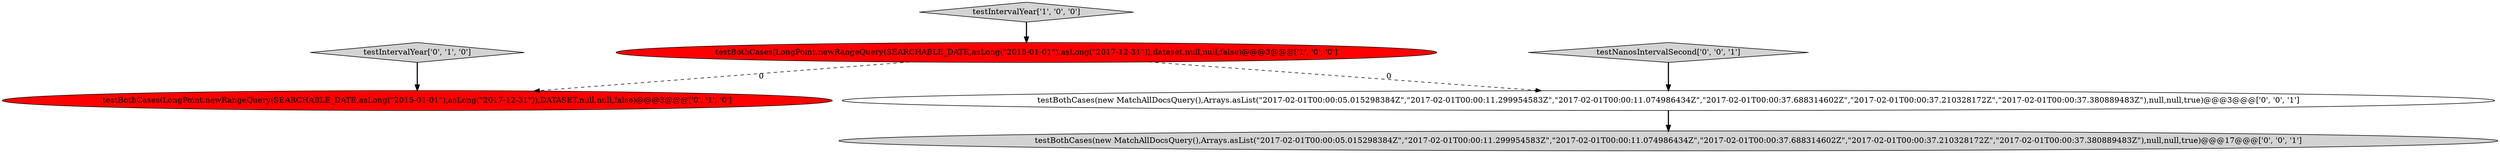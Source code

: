 digraph {
5 [style = filled, label = "testBothCases(new MatchAllDocsQuery(),Arrays.asList(\"2017-02-01T00:00:05.015298384Z\",\"2017-02-01T00:00:11.299954583Z\",\"2017-02-01T00:00:11.074986434Z\",\"2017-02-01T00:00:37.688314602Z\",\"2017-02-01T00:00:37.210328172Z\",\"2017-02-01T00:00:37.380889483Z\"),null,null,true)@@@3@@@['0', '0', '1']", fillcolor = white, shape = ellipse image = "AAA0AAABBB3BBB"];
1 [style = filled, label = "testBothCases(LongPoint.newRangeQuery(SEARCHABLE_DATE,asLong(\"2015-01-01\"),asLong(\"2017-12-31\")),dataset,null,null,false)@@@3@@@['1', '0', '0']", fillcolor = red, shape = ellipse image = "AAA1AAABBB1BBB"];
2 [style = filled, label = "testBothCases(LongPoint.newRangeQuery(SEARCHABLE_DATE,asLong(\"2015-01-01\"),asLong(\"2017-12-31\")),DATASET,null,null,false)@@@3@@@['0', '1', '0']", fillcolor = red, shape = ellipse image = "AAA1AAABBB2BBB"];
3 [style = filled, label = "testIntervalYear['0', '1', '0']", fillcolor = lightgray, shape = diamond image = "AAA0AAABBB2BBB"];
0 [style = filled, label = "testIntervalYear['1', '0', '0']", fillcolor = lightgray, shape = diamond image = "AAA0AAABBB1BBB"];
4 [style = filled, label = "testNanosIntervalSecond['0', '0', '1']", fillcolor = lightgray, shape = diamond image = "AAA0AAABBB3BBB"];
6 [style = filled, label = "testBothCases(new MatchAllDocsQuery(),Arrays.asList(\"2017-02-01T00:00:05.015298384Z\",\"2017-02-01T00:00:11.299954583Z\",\"2017-02-01T00:00:11.074986434Z\",\"2017-02-01T00:00:37.688314602Z\",\"2017-02-01T00:00:37.210328172Z\",\"2017-02-01T00:00:37.380889483Z\"),null,null,true)@@@17@@@['0', '0', '1']", fillcolor = lightgray, shape = ellipse image = "AAA0AAABBB3BBB"];
1->2 [style = dashed, label="0"];
1->5 [style = dashed, label="0"];
5->6 [style = bold, label=""];
3->2 [style = bold, label=""];
4->5 [style = bold, label=""];
0->1 [style = bold, label=""];
}
